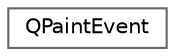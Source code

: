 digraph "类继承关系图"
{
 // LATEX_PDF_SIZE
  bgcolor="transparent";
  edge [fontname=Helvetica,fontsize=10,labelfontname=Helvetica,labelfontsize=10];
  node [fontname=Helvetica,fontsize=10,shape=box,height=0.2,width=0.4];
  rankdir="LR";
  Node0 [id="Node000000",label="QPaintEvent",height=0.2,width=0.4,color="grey40", fillcolor="white", style="filled",URL="$class_q_paint_event.html",tooltip="绘制事件类"];
}
